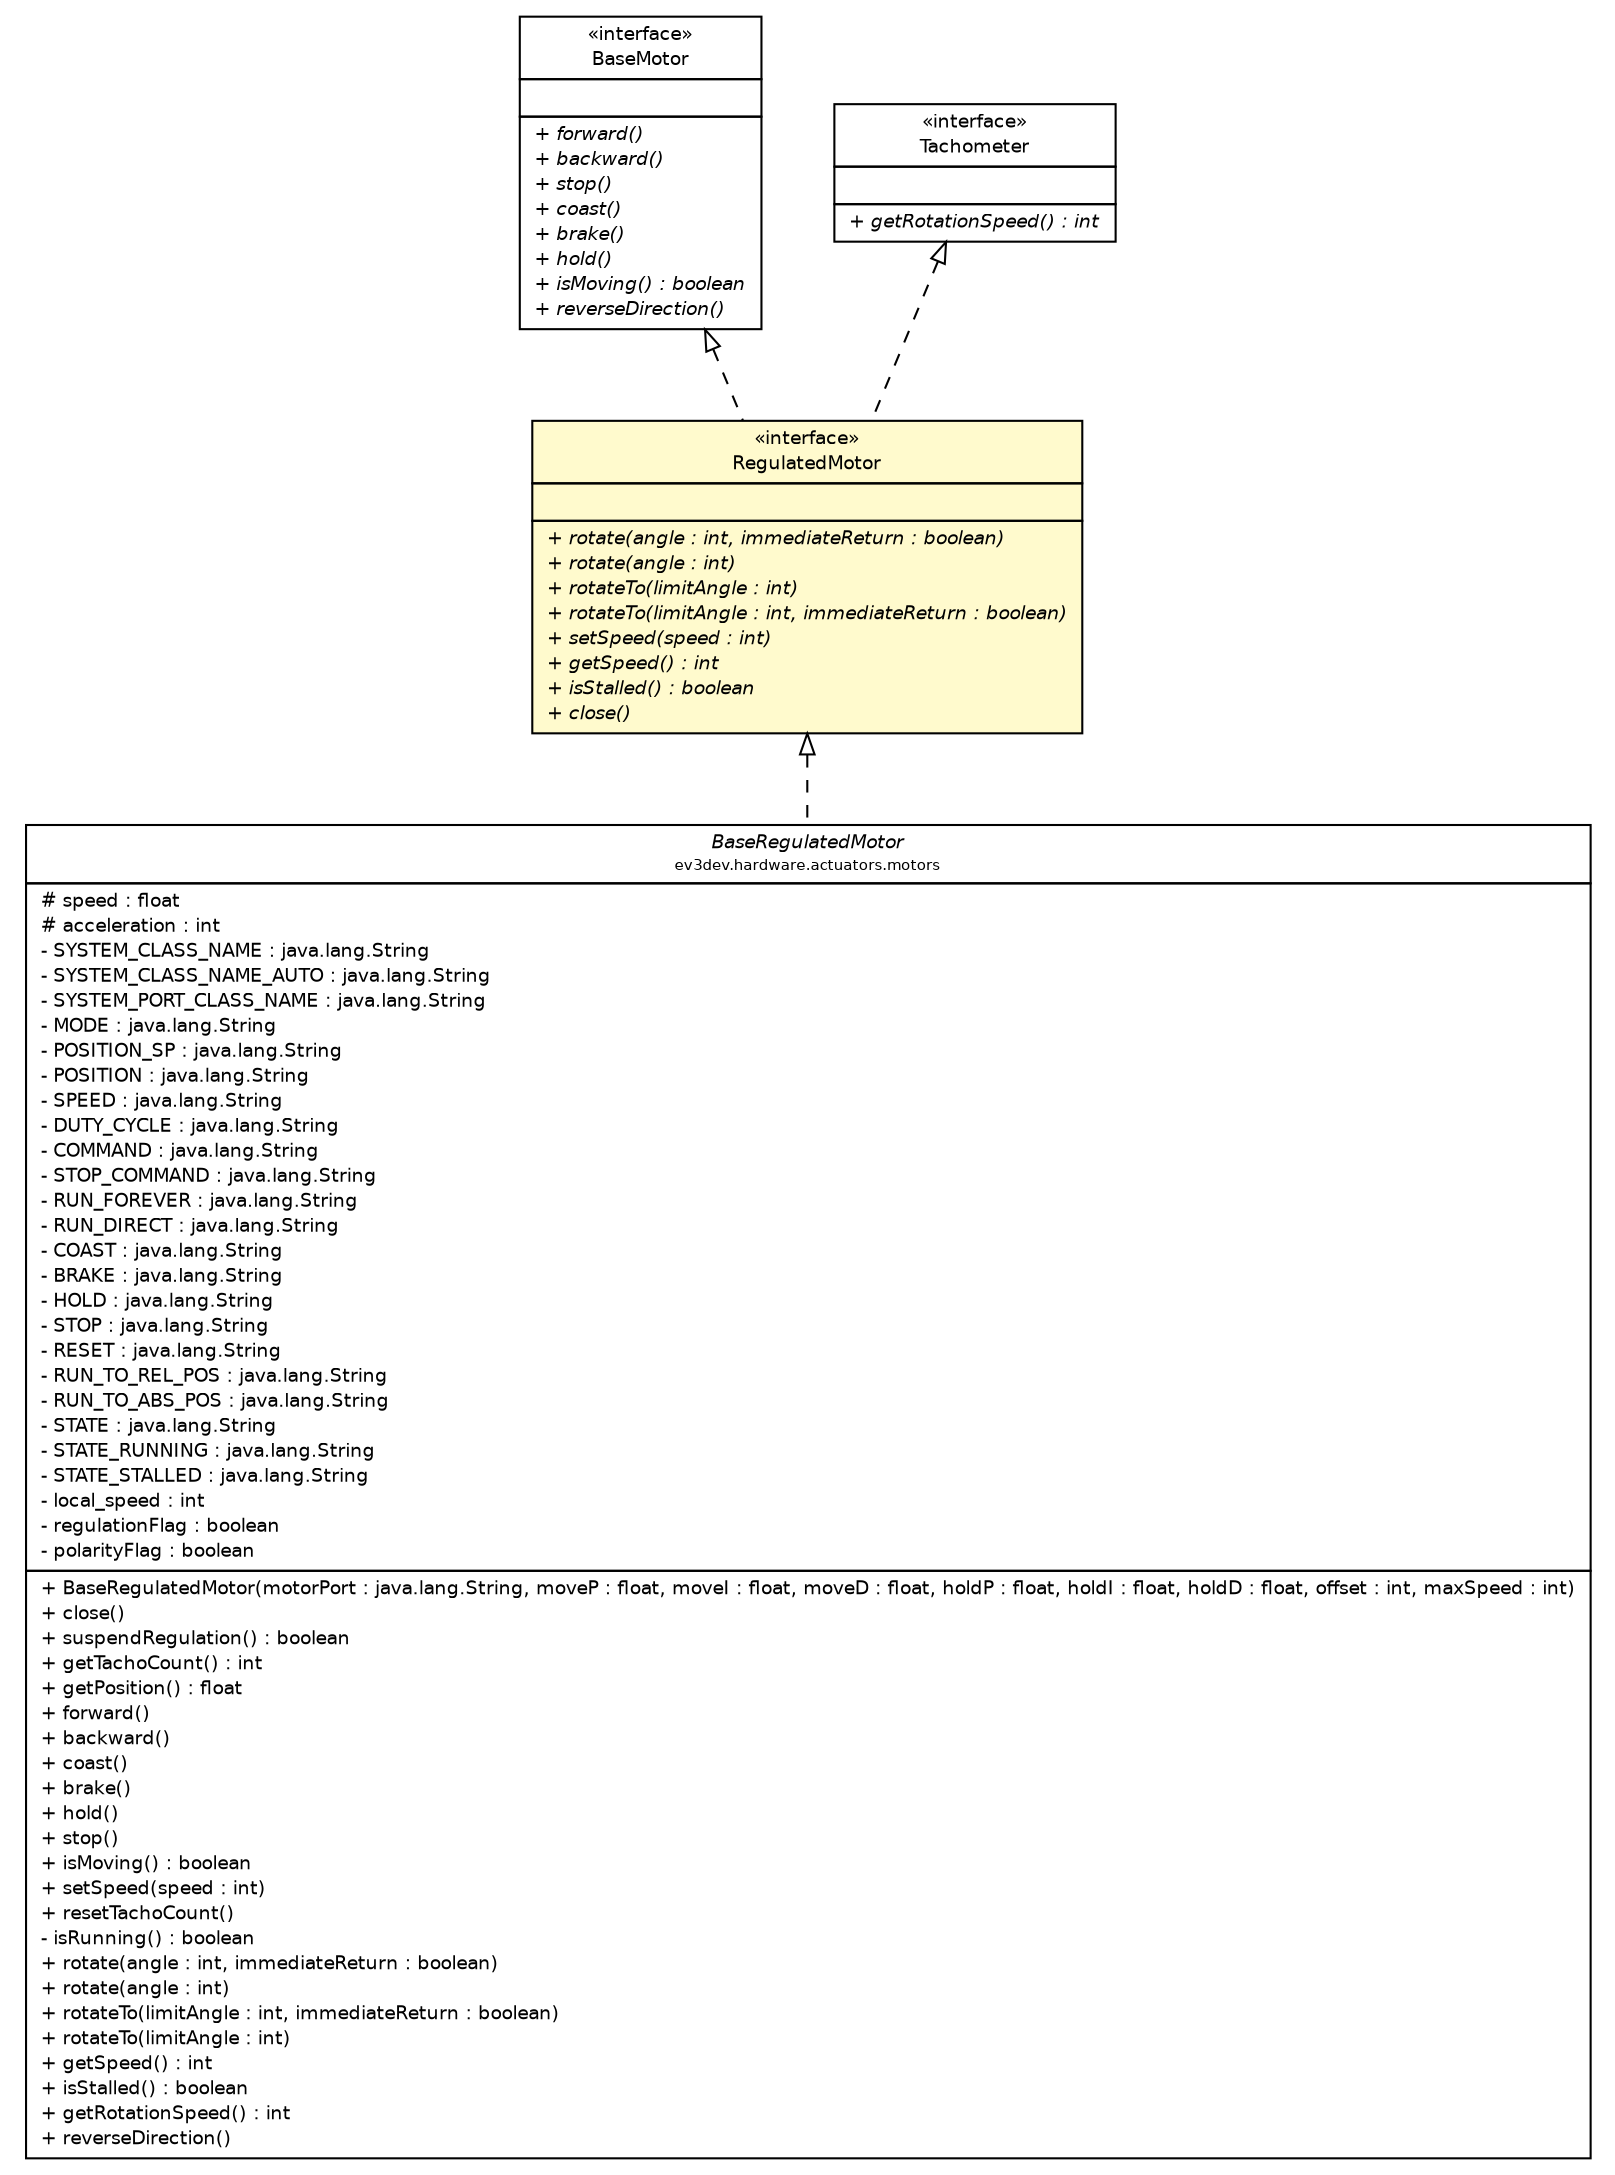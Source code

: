 #!/usr/local/bin/dot
#
# Class diagram 
# Generated by UMLGraph version R5_6-24-gf6e263 (http://www.umlgraph.org/)
#

digraph G {
	edge [fontname="Helvetica",fontsize=10,labelfontname="Helvetica",labelfontsize=10];
	node [fontname="Helvetica",fontsize=10,shape=plaintext];
	nodesep=0.25;
	ranksep=0.5;
	// ev3dev.hardware.actuators.motors.BaseRegulatedMotor
	c5926 [label=<<table title="ev3dev.hardware.actuators.motors.BaseRegulatedMotor" border="0" cellborder="1" cellspacing="0" cellpadding="2" port="p" href="../../ev3dev/hardware/actuators/motors/BaseRegulatedMotor.html">
		<tr><td><table border="0" cellspacing="0" cellpadding="1">
<tr><td align="center" balign="center"><font face="Helvetica-Oblique"> BaseRegulatedMotor </font></td></tr>
<tr><td align="center" balign="center"><font point-size="7.0"> ev3dev.hardware.actuators.motors </font></td></tr>
		</table></td></tr>
		<tr><td><table border="0" cellspacing="0" cellpadding="1">
<tr><td align="left" balign="left"> # speed : float </td></tr>
<tr><td align="left" balign="left"> # acceleration : int </td></tr>
<tr><td align="left" balign="left"> - SYSTEM_CLASS_NAME : java.lang.String </td></tr>
<tr><td align="left" balign="left"> - SYSTEM_CLASS_NAME_AUTO : java.lang.String </td></tr>
<tr><td align="left" balign="left"> - SYSTEM_PORT_CLASS_NAME : java.lang.String </td></tr>
<tr><td align="left" balign="left"> - MODE : java.lang.String </td></tr>
<tr><td align="left" balign="left"> - POSITION_SP : java.lang.String </td></tr>
<tr><td align="left" balign="left"> - POSITION : java.lang.String </td></tr>
<tr><td align="left" balign="left"> - SPEED : java.lang.String </td></tr>
<tr><td align="left" balign="left"> - DUTY_CYCLE : java.lang.String </td></tr>
<tr><td align="left" balign="left"> - COMMAND : java.lang.String </td></tr>
<tr><td align="left" balign="left"> - STOP_COMMAND : java.lang.String </td></tr>
<tr><td align="left" balign="left"> - RUN_FOREVER : java.lang.String </td></tr>
<tr><td align="left" balign="left"> - RUN_DIRECT : java.lang.String </td></tr>
<tr><td align="left" balign="left"> - COAST : java.lang.String </td></tr>
<tr><td align="left" balign="left"> - BRAKE : java.lang.String </td></tr>
<tr><td align="left" balign="left"> - HOLD : java.lang.String </td></tr>
<tr><td align="left" balign="left"> - STOP : java.lang.String </td></tr>
<tr><td align="left" balign="left"> - RESET : java.lang.String </td></tr>
<tr><td align="left" balign="left"> - RUN_TO_REL_POS : java.lang.String </td></tr>
<tr><td align="left" balign="left"> - RUN_TO_ABS_POS : java.lang.String </td></tr>
<tr><td align="left" balign="left"> - STATE : java.lang.String </td></tr>
<tr><td align="left" balign="left"> - STATE_RUNNING : java.lang.String </td></tr>
<tr><td align="left" balign="left"> - STATE_STALLED : java.lang.String </td></tr>
<tr><td align="left" balign="left"> - local_speed : int </td></tr>
<tr><td align="left" balign="left"> - regulationFlag : boolean </td></tr>
<tr><td align="left" balign="left"> - polarityFlag : boolean </td></tr>
		</table></td></tr>
		<tr><td><table border="0" cellspacing="0" cellpadding="1">
<tr><td align="left" balign="left"> + BaseRegulatedMotor(motorPort : java.lang.String, moveP : float, moveI : float, moveD : float, holdP : float, holdI : float, holdD : float, offset : int, maxSpeed : int) </td></tr>
<tr><td align="left" balign="left"> + close() </td></tr>
<tr><td align="left" balign="left"> + suspendRegulation() : boolean </td></tr>
<tr><td align="left" balign="left"> + getTachoCount() : int </td></tr>
<tr><td align="left" balign="left"> + getPosition() : float </td></tr>
<tr><td align="left" balign="left"> + forward() </td></tr>
<tr><td align="left" balign="left"> + backward() </td></tr>
<tr><td align="left" balign="left"> + coast() </td></tr>
<tr><td align="left" balign="left"> + brake() </td></tr>
<tr><td align="left" balign="left"> + hold() </td></tr>
<tr><td align="left" balign="left"> + stop() </td></tr>
<tr><td align="left" balign="left"> + isMoving() : boolean </td></tr>
<tr><td align="left" balign="left"> + setSpeed(speed : int) </td></tr>
<tr><td align="left" balign="left"> + resetTachoCount() </td></tr>
<tr><td align="left" balign="left"> - isRunning() : boolean </td></tr>
<tr><td align="left" balign="left"> + rotate(angle : int, immediateReturn : boolean) </td></tr>
<tr><td align="left" balign="left"> + rotate(angle : int) </td></tr>
<tr><td align="left" balign="left"> + rotateTo(limitAngle : int, immediateReturn : boolean) </td></tr>
<tr><td align="left" balign="left"> + rotateTo(limitAngle : int) </td></tr>
<tr><td align="left" balign="left"> + getSpeed() : int </td></tr>
<tr><td align="left" balign="left"> + isStalled() : boolean </td></tr>
<tr><td align="left" balign="left"> + getRotationSpeed() : int </td></tr>
<tr><td align="left" balign="left"> + reverseDirection() </td></tr>
		</table></td></tr>
		</table>>, URL="../../ev3dev/hardware/actuators/motors/BaseRegulatedMotor.html", fontname="Helvetica", fontcolor="black", fontsize=9.0];
	// lejos.robotics.BaseMotor
	c5963 [label=<<table title="lejos.robotics.BaseMotor" border="0" cellborder="1" cellspacing="0" cellpadding="2" port="p" href="./BaseMotor.html">
		<tr><td><table border="0" cellspacing="0" cellpadding="1">
<tr><td align="center" balign="center"> &#171;interface&#187; </td></tr>
<tr><td align="center" balign="center"> BaseMotor </td></tr>
		</table></td></tr>
		<tr><td><table border="0" cellspacing="0" cellpadding="1">
<tr><td align="left" balign="left">  </td></tr>
		</table></td></tr>
		<tr><td><table border="0" cellspacing="0" cellpadding="1">
<tr><td align="left" balign="left"><font face="Helvetica-Oblique" point-size="9.0"> + forward() </font></td></tr>
<tr><td align="left" balign="left"><font face="Helvetica-Oblique" point-size="9.0"> + backward() </font></td></tr>
<tr><td align="left" balign="left"><font face="Helvetica-Oblique" point-size="9.0"> + stop() </font></td></tr>
<tr><td align="left" balign="left"><font face="Helvetica-Oblique" point-size="9.0"> + coast() </font></td></tr>
<tr><td align="left" balign="left"><font face="Helvetica-Oblique" point-size="9.0"> + brake() </font></td></tr>
<tr><td align="left" balign="left"><font face="Helvetica-Oblique" point-size="9.0"> + hold() </font></td></tr>
<tr><td align="left" balign="left"><font face="Helvetica-Oblique" point-size="9.0"> + isMoving() : boolean </font></td></tr>
<tr><td align="left" balign="left"><font face="Helvetica-Oblique" point-size="9.0"> + reverseDirection() </font></td></tr>
		</table></td></tr>
		</table>>, URL="./BaseMotor.html", fontname="Helvetica", fontcolor="black", fontsize=9.0];
	// lejos.robotics.RegulatedMotor
	c5970 [label=<<table title="lejos.robotics.RegulatedMotor" border="0" cellborder="1" cellspacing="0" cellpadding="2" port="p" bgcolor="lemonChiffon" href="./RegulatedMotor.html">
		<tr><td><table border="0" cellspacing="0" cellpadding="1">
<tr><td align="center" balign="center"> &#171;interface&#187; </td></tr>
<tr><td align="center" balign="center"> RegulatedMotor </td></tr>
		</table></td></tr>
		<tr><td><table border="0" cellspacing="0" cellpadding="1">
<tr><td align="left" balign="left">  </td></tr>
		</table></td></tr>
		<tr><td><table border="0" cellspacing="0" cellpadding="1">
<tr><td align="left" balign="left"><font face="Helvetica-Oblique" point-size="9.0"> + rotate(angle : int, immediateReturn : boolean) </font></td></tr>
<tr><td align="left" balign="left"><font face="Helvetica-Oblique" point-size="9.0"> + rotate(angle : int) </font></td></tr>
<tr><td align="left" balign="left"><font face="Helvetica-Oblique" point-size="9.0"> + rotateTo(limitAngle : int) </font></td></tr>
<tr><td align="left" balign="left"><font face="Helvetica-Oblique" point-size="9.0"> + rotateTo(limitAngle : int, immediateReturn : boolean) </font></td></tr>
<tr><td align="left" balign="left"><font face="Helvetica-Oblique" point-size="9.0"> + setSpeed(speed : int) </font></td></tr>
<tr><td align="left" balign="left"><font face="Helvetica-Oblique" point-size="9.0"> + getSpeed() : int </font></td></tr>
<tr><td align="left" balign="left"><font face="Helvetica-Oblique" point-size="9.0"> + isStalled() : boolean </font></td></tr>
<tr><td align="left" balign="left"><font face="Helvetica-Oblique" point-size="9.0"> + close() </font></td></tr>
		</table></td></tr>
		</table>>, URL="./RegulatedMotor.html", fontname="Helvetica", fontcolor="black", fontsize=9.0];
	// lejos.robotics.Tachometer
	c5972 [label=<<table title="lejos.robotics.Tachometer" border="0" cellborder="1" cellspacing="0" cellpadding="2" port="p" href="./Tachometer.html">
		<tr><td><table border="0" cellspacing="0" cellpadding="1">
<tr><td align="center" balign="center"> &#171;interface&#187; </td></tr>
<tr><td align="center" balign="center"> Tachometer </td></tr>
		</table></td></tr>
		<tr><td><table border="0" cellspacing="0" cellpadding="1">
<tr><td align="left" balign="left">  </td></tr>
		</table></td></tr>
		<tr><td><table border="0" cellspacing="0" cellpadding="1">
<tr><td align="left" balign="left"><font face="Helvetica-Oblique" point-size="9.0"> + getRotationSpeed() : int </font></td></tr>
		</table></td></tr>
		</table>>, URL="./Tachometer.html", fontname="Helvetica", fontcolor="black", fontsize=9.0];
	//ev3dev.hardware.actuators.motors.BaseRegulatedMotor implements lejos.robotics.RegulatedMotor
	c5970:p -> c5926:p [dir=back,arrowtail=empty,style=dashed];
	//lejos.robotics.RegulatedMotor implements lejos.robotics.BaseMotor
	c5963:p -> c5970:p [dir=back,arrowtail=empty,style=dashed];
	//lejos.robotics.RegulatedMotor implements lejos.robotics.Tachometer
	c5972:p -> c5970:p [dir=back,arrowtail=empty,style=dashed];
}

